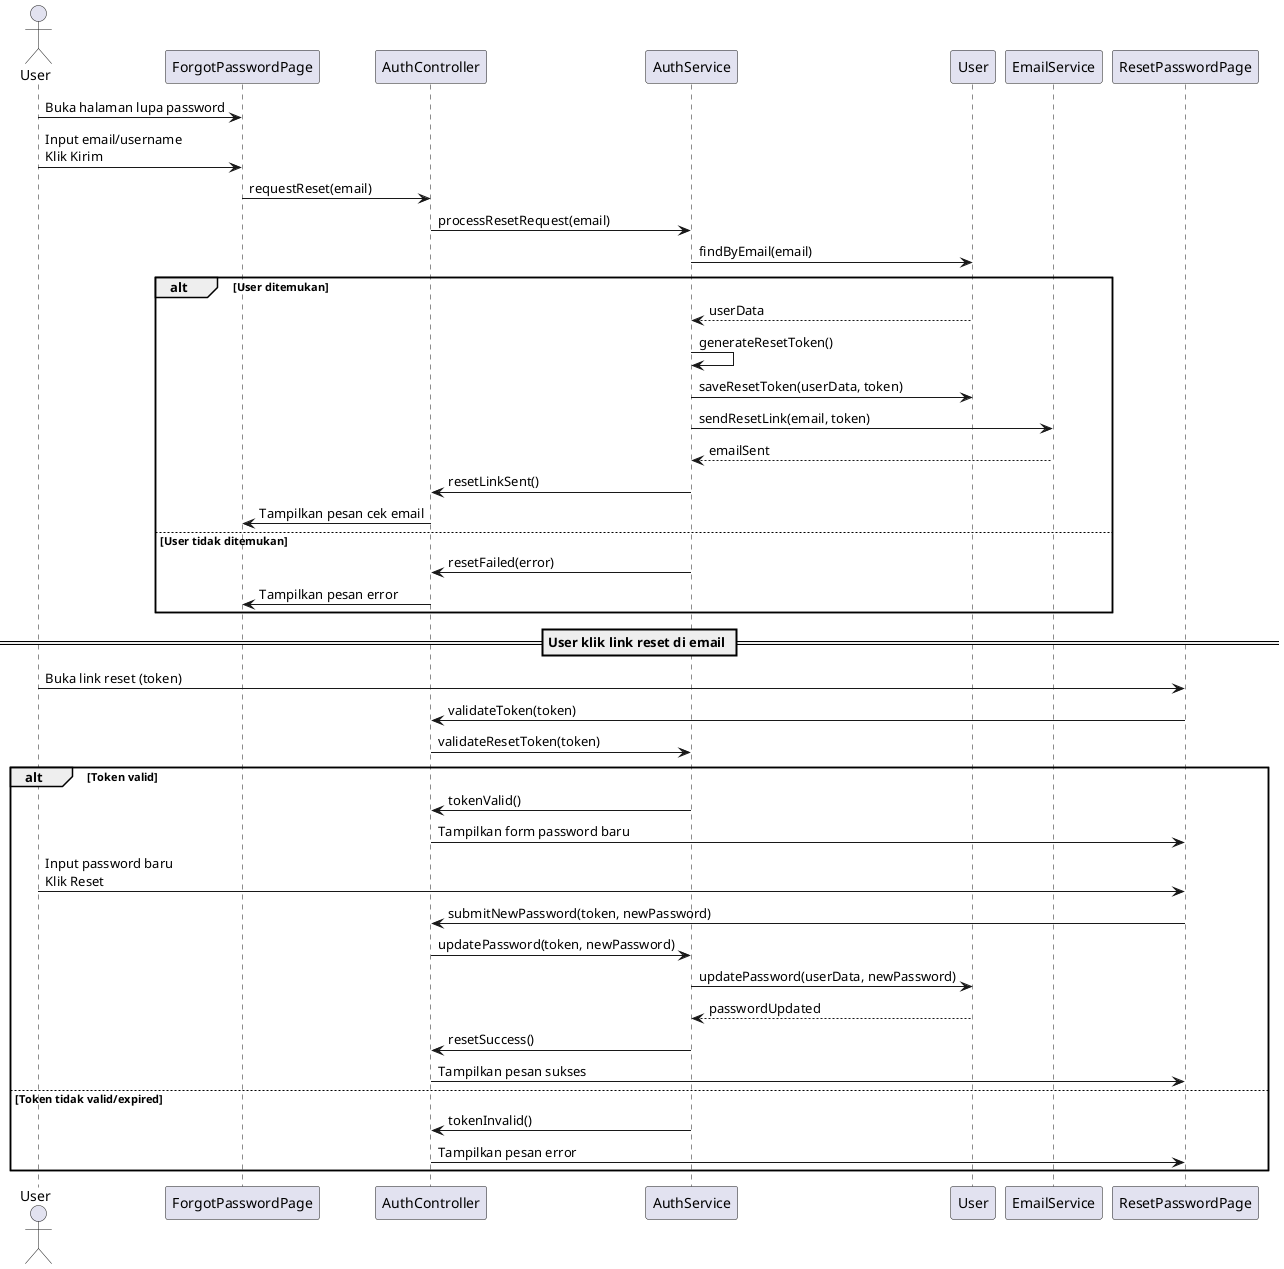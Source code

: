 @startuml
actor User
participant "ForgotPasswordPage" as ForgotUI
participant "AuthController" as Controller
participant "AuthService" as Service
participant "User" as Entity
participant "EmailService" as Email
participant "ResetPasswordPage" as ResetUI

User -> ForgotUI : Buka halaman lupa password
User -> ForgotUI : Input email/username\nKlik Kirim
ForgotUI -> Controller : requestReset(email)
Controller -> Service : processResetRequest(email)
Service -> Entity : findByEmail(email)
alt User ditemukan
    Entity --> Service : userData
    Service -> Service : generateResetToken()
    Service -> Entity : saveResetToken(userData, token)
    Service -> Email : sendResetLink(email, token)
    Email --> Service : emailSent
    Service -> Controller : resetLinkSent()
    Controller -> ForgotUI : Tampilkan pesan cek email
else User tidak ditemukan
    Service -> Controller : resetFailed(error)
    Controller -> ForgotUI : Tampilkan pesan error
end

== User klik link reset di email ==
User -> ResetUI : Buka link reset (token)
ResetUI -> Controller : validateToken(token)
Controller -> Service : validateResetToken(token)
alt Token valid
    Service -> Controller : tokenValid()
    Controller -> ResetUI : Tampilkan form password baru
    User -> ResetUI : Input password baru\nKlik Reset
    ResetUI -> Controller : submitNewPassword(token, newPassword)
    Controller -> Service : updatePassword(token, newPassword)
    Service -> Entity : updatePassword(userData, newPassword)
    Entity --> Service : passwordUpdated
    Service -> Controller : resetSuccess()
    Controller -> ResetUI : Tampilkan pesan sukses
else Token tidak valid/expired
    Service -> Controller : tokenInvalid()
    Controller -> ResetUI : Tampilkan pesan error
end
@enduml
